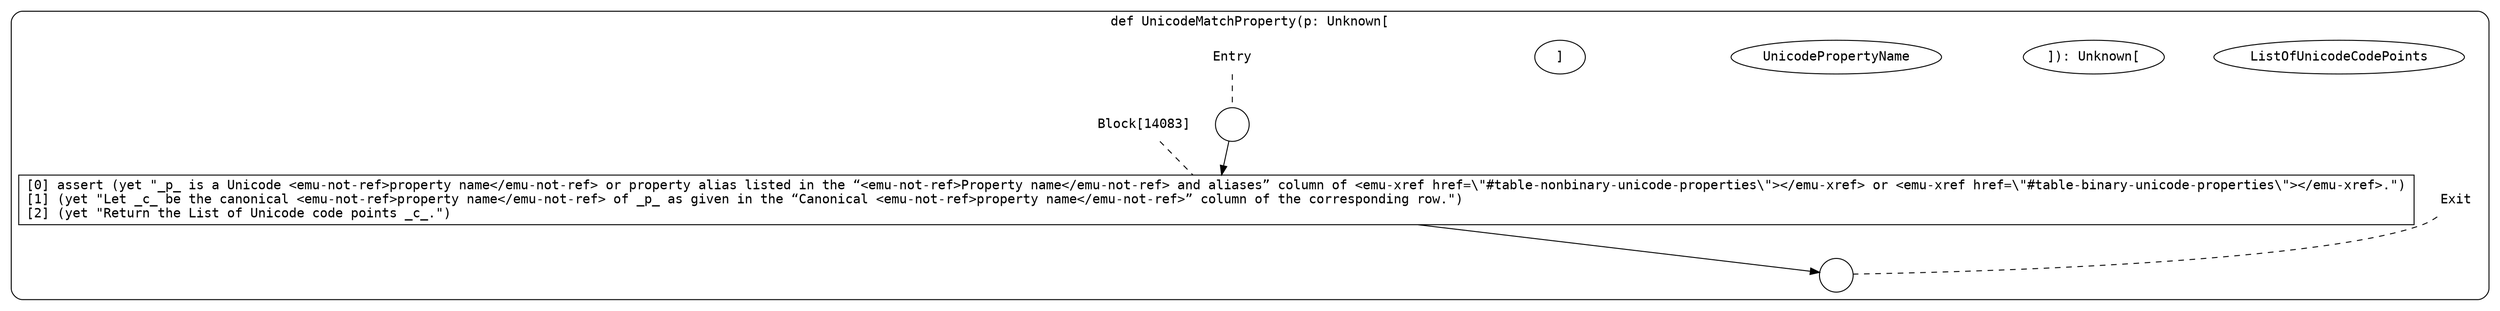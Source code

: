 digraph {
  graph [fontname = "Consolas"]
  node [fontname = "Consolas"]
  edge [fontname = "Consolas"]
  subgraph cluster2302 {
    label = "def UnicodeMatchProperty(p: Unknown["ListOfUnicodeCodePoints"]): Unknown["UnicodePropertyName"]"
    style = rounded
    cluster2302_entry_name [shape=none, label=<<font color="black">Entry</font>>]
    cluster2302_entry_name -> cluster2302_entry [arrowhead=none, color="black", style=dashed]
    cluster2302_entry [shape=circle label=" " color="black" fillcolor="white" style=filled]
    cluster2302_entry -> node14083 [color="black"]
    cluster2302_exit_name [shape=none, label=<<font color="black">Exit</font>>]
    cluster2302_exit_name -> cluster2302_exit [arrowhead=none, color="black", style=dashed]
    cluster2302_exit [shape=circle label=" " color="black" fillcolor="white" style=filled]
    node14083_name [shape=none, label=<<font color="black">Block[14083]</font>>]
    node14083_name -> node14083 [arrowhead=none, color="black", style=dashed]
    node14083 [shape=box, label=<<font color="black">[0] assert (yet &quot;_p_ is a Unicode &lt;emu-not-ref&gt;property name&lt;/emu-not-ref&gt; or property alias listed in the &ldquo;&lt;emu-not-ref&gt;Property name&lt;/emu-not-ref&gt; and aliases&rdquo; column of &lt;emu-xref href=\&quot;#table-nonbinary-unicode-properties\&quot;&gt;&lt;/emu-xref&gt; or &lt;emu-xref href=\&quot;#table-binary-unicode-properties\&quot;&gt;&lt;/emu-xref&gt;.&quot;)<BR ALIGN="LEFT"/>[1] (yet &quot;Let _c_ be the canonical &lt;emu-not-ref&gt;property name&lt;/emu-not-ref&gt; of _p_ as given in the &ldquo;Canonical &lt;emu-not-ref&gt;property name&lt;/emu-not-ref&gt;&rdquo; column of the corresponding row.&quot;)<BR ALIGN="LEFT"/>[2] (yet &quot;Return the List of Unicode code points _c_.&quot;)<BR ALIGN="LEFT"/></font>> color="black" fillcolor="white", style=filled]
    node14083 -> cluster2302_exit [color="black"]
  }
}
